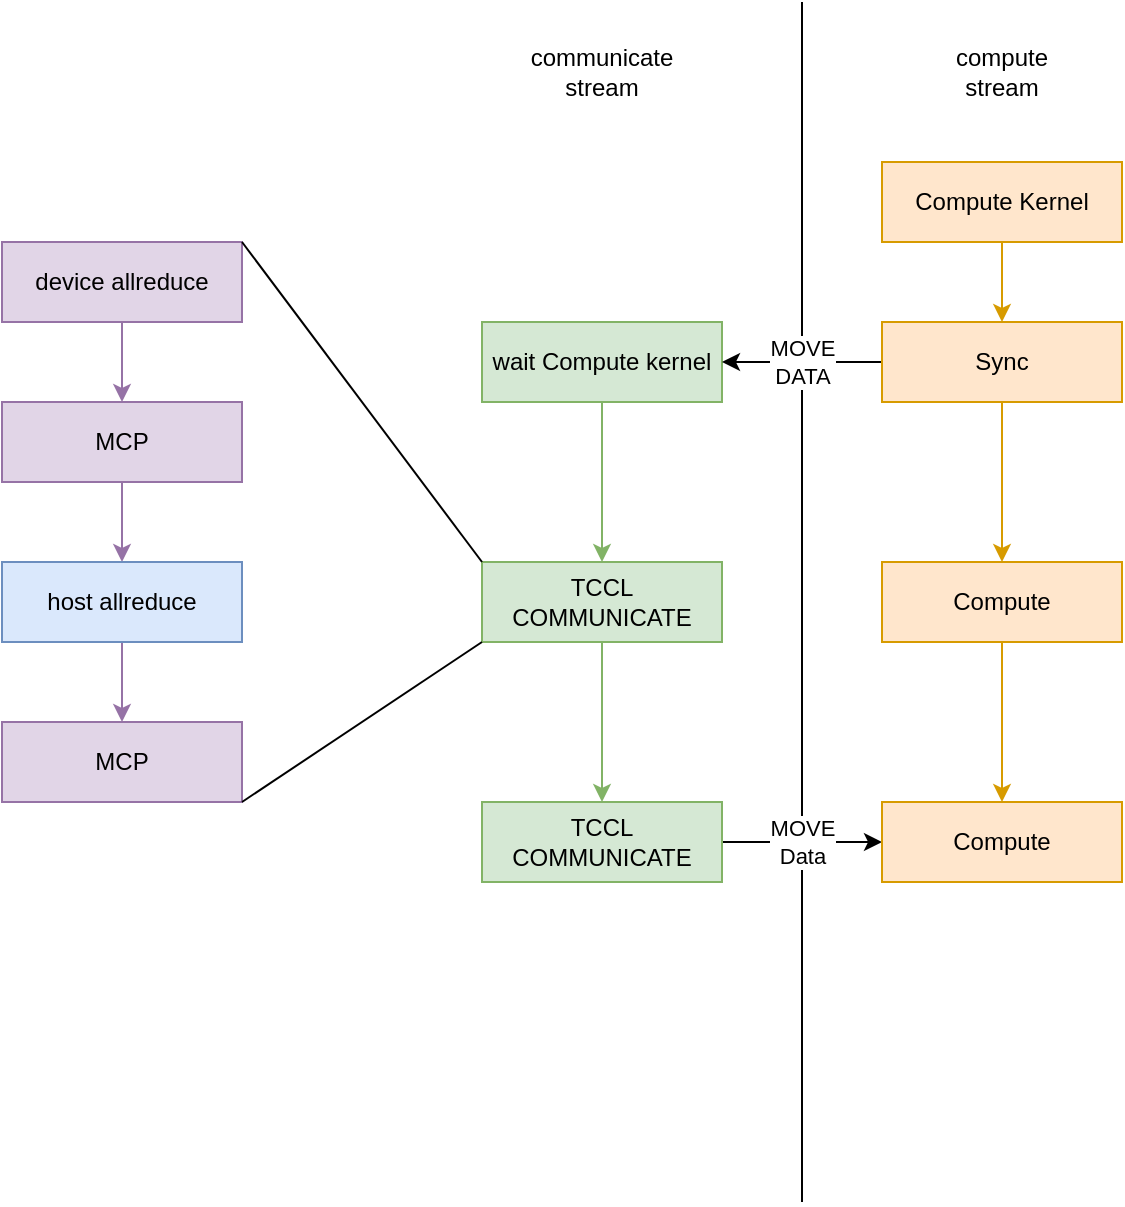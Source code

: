 <mxfile version="20.8.23" type="github">
  <diagram name="Page-1" id="YwuDbRjeBxF35pnP86EJ">
    <mxGraphModel dx="2074" dy="1099" grid="1" gridSize="10" guides="1" tooltips="1" connect="1" arrows="1" fold="1" page="1" pageScale="1" pageWidth="850" pageHeight="1100" math="0" shadow="0">
      <root>
        <mxCell id="0" />
        <mxCell id="1" parent="0" />
        <mxCell id="B7jQ71wYBV42BT_cYgb--6" value="" style="edgeStyle=orthogonalEdgeStyle;rounded=0;orthogonalLoop=1;jettySize=auto;html=1;fillColor=#d5e8d4;strokeColor=#82b366;" edge="1" parent="1" source="B7jQ71wYBV42BT_cYgb--1" target="B7jQ71wYBV42BT_cYgb--5">
          <mxGeometry relative="1" as="geometry" />
        </mxCell>
        <mxCell id="B7jQ71wYBV42BT_cYgb--1" value="wait Compute kernel" style="rounded=0;whiteSpace=wrap;html=1;fillColor=#d5e8d4;strokeColor=#82b366;" vertex="1" parent="1">
          <mxGeometry x="480" y="240" width="120" height="40" as="geometry" />
        </mxCell>
        <mxCell id="B7jQ71wYBV42BT_cYgb--9" value="" style="edgeStyle=orthogonalEdgeStyle;rounded=0;orthogonalLoop=1;jettySize=auto;html=1;fillColor=#ffe6cc;strokeColor=#d79b00;" edge="1" parent="1" source="B7jQ71wYBV42BT_cYgb--2" target="B7jQ71wYBV42BT_cYgb--4">
          <mxGeometry relative="1" as="geometry" />
        </mxCell>
        <mxCell id="B7jQ71wYBV42BT_cYgb--2" value="Compute Kernel" style="rounded=0;whiteSpace=wrap;html=1;fillColor=#ffe6cc;strokeColor=#d79b00;" vertex="1" parent="1">
          <mxGeometry x="680" y="160" width="120" height="40" as="geometry" />
        </mxCell>
        <mxCell id="B7jQ71wYBV42BT_cYgb--3" value="" style="endArrow=none;html=1;rounded=0;" edge="1" parent="1">
          <mxGeometry width="50" height="50" relative="1" as="geometry">
            <mxPoint x="640" y="680" as="sourcePoint" />
            <mxPoint x="640" y="80" as="targetPoint" />
          </mxGeometry>
        </mxCell>
        <mxCell id="B7jQ71wYBV42BT_cYgb--7" value="MOVE&lt;br&gt;DATA" style="edgeStyle=orthogonalEdgeStyle;rounded=0;orthogonalLoop=1;jettySize=auto;html=1;" edge="1" parent="1" source="B7jQ71wYBV42BT_cYgb--4" target="B7jQ71wYBV42BT_cYgb--1">
          <mxGeometry relative="1" as="geometry">
            <Array as="points">
              <mxPoint x="660" y="260" />
              <mxPoint x="660" y="260" />
            </Array>
          </mxGeometry>
        </mxCell>
        <mxCell id="B7jQ71wYBV42BT_cYgb--15" value="" style="edgeStyle=orthogonalEdgeStyle;rounded=0;orthogonalLoop=1;jettySize=auto;html=1;fillColor=#ffe6cc;strokeColor=#d79b00;" edge="1" parent="1" source="B7jQ71wYBV42BT_cYgb--4" target="B7jQ71wYBV42BT_cYgb--10">
          <mxGeometry relative="1" as="geometry" />
        </mxCell>
        <mxCell id="B7jQ71wYBV42BT_cYgb--4" value="Sync" style="rounded=0;whiteSpace=wrap;html=1;fillColor=#ffe6cc;strokeColor=#d79b00;" vertex="1" parent="1">
          <mxGeometry x="680" y="240" width="120" height="40" as="geometry" />
        </mxCell>
        <mxCell id="B7jQ71wYBV42BT_cYgb--14" value="" style="edgeStyle=orthogonalEdgeStyle;rounded=0;orthogonalLoop=1;jettySize=auto;html=1;fillColor=#d5e8d4;strokeColor=#82b366;" edge="1" parent="1" source="B7jQ71wYBV42BT_cYgb--5" target="B7jQ71wYBV42BT_cYgb--11">
          <mxGeometry relative="1" as="geometry" />
        </mxCell>
        <mxCell id="B7jQ71wYBV42BT_cYgb--5" value="TCCL COMMUNICATE" style="rounded=0;whiteSpace=wrap;html=1;fillColor=#d5e8d4;strokeColor=#82b366;" vertex="1" parent="1">
          <mxGeometry x="480" y="360" width="120" height="40" as="geometry" />
        </mxCell>
        <mxCell id="B7jQ71wYBV42BT_cYgb--16" value="" style="edgeStyle=orthogonalEdgeStyle;rounded=0;orthogonalLoop=1;jettySize=auto;html=1;fillColor=#ffe6cc;strokeColor=#d79b00;" edge="1" parent="1" source="B7jQ71wYBV42BT_cYgb--10" target="B7jQ71wYBV42BT_cYgb--12">
          <mxGeometry relative="1" as="geometry" />
        </mxCell>
        <mxCell id="B7jQ71wYBV42BT_cYgb--10" value="Compute" style="rounded=0;whiteSpace=wrap;html=1;fillColor=#ffe6cc;strokeColor=#d79b00;" vertex="1" parent="1">
          <mxGeometry x="680" y="360" width="120" height="40" as="geometry" />
        </mxCell>
        <mxCell id="B7jQ71wYBV42BT_cYgb--13" value="MOVE&lt;br&gt;Data" style="edgeStyle=orthogonalEdgeStyle;rounded=0;orthogonalLoop=1;jettySize=auto;html=1;" edge="1" parent="1" source="B7jQ71wYBV42BT_cYgb--11" target="B7jQ71wYBV42BT_cYgb--12">
          <mxGeometry relative="1" as="geometry" />
        </mxCell>
        <mxCell id="B7jQ71wYBV42BT_cYgb--11" value="TCCL COMMUNICATE" style="rounded=0;whiteSpace=wrap;html=1;fillColor=#d5e8d4;strokeColor=#82b366;" vertex="1" parent="1">
          <mxGeometry x="480" y="480" width="120" height="40" as="geometry" />
        </mxCell>
        <mxCell id="B7jQ71wYBV42BT_cYgb--12" value="Compute" style="rounded=0;whiteSpace=wrap;html=1;fillColor=#ffe6cc;strokeColor=#d79b00;" vertex="1" parent="1">
          <mxGeometry x="680" y="480" width="120" height="40" as="geometry" />
        </mxCell>
        <mxCell id="B7jQ71wYBV42BT_cYgb--17" value="communicate&lt;br&gt;stream" style="text;html=1;strokeColor=none;fillColor=none;align=center;verticalAlign=middle;whiteSpace=wrap;rounded=0;" vertex="1" parent="1">
          <mxGeometry x="510" y="100" width="60" height="30" as="geometry" />
        </mxCell>
        <mxCell id="B7jQ71wYBV42BT_cYgb--18" value="compute&lt;br&gt;stream" style="text;html=1;strokeColor=none;fillColor=none;align=center;verticalAlign=middle;whiteSpace=wrap;rounded=0;" vertex="1" parent="1">
          <mxGeometry x="710" y="100" width="60" height="30" as="geometry" />
        </mxCell>
        <mxCell id="B7jQ71wYBV42BT_cYgb--23" value="" style="edgeStyle=orthogonalEdgeStyle;rounded=0;orthogonalLoop=1;jettySize=auto;html=1;fillColor=#e1d5e7;strokeColor=#9673a6;" edge="1" parent="1" source="B7jQ71wYBV42BT_cYgb--19" target="B7jQ71wYBV42BT_cYgb--20">
          <mxGeometry relative="1" as="geometry" />
        </mxCell>
        <mxCell id="B7jQ71wYBV42BT_cYgb--19" value="device allreduce" style="rounded=0;whiteSpace=wrap;html=1;fillColor=#e1d5e7;strokeColor=#9673a6;" vertex="1" parent="1">
          <mxGeometry x="240" y="200" width="120" height="40" as="geometry" />
        </mxCell>
        <mxCell id="B7jQ71wYBV42BT_cYgb--24" value="" style="edgeStyle=orthogonalEdgeStyle;rounded=0;orthogonalLoop=1;jettySize=auto;html=1;fillColor=#e1d5e7;strokeColor=#9673a6;" edge="1" parent="1" source="B7jQ71wYBV42BT_cYgb--20" target="B7jQ71wYBV42BT_cYgb--21">
          <mxGeometry relative="1" as="geometry" />
        </mxCell>
        <mxCell id="B7jQ71wYBV42BT_cYgb--20" value="MCP" style="rounded=0;whiteSpace=wrap;html=1;fillColor=#e1d5e7;strokeColor=#9673a6;" vertex="1" parent="1">
          <mxGeometry x="240" y="280" width="120" height="40" as="geometry" />
        </mxCell>
        <mxCell id="B7jQ71wYBV42BT_cYgb--25" value="" style="edgeStyle=orthogonalEdgeStyle;rounded=0;orthogonalLoop=1;jettySize=auto;html=1;fillColor=#e1d5e7;strokeColor=#9673a6;" edge="1" parent="1" source="B7jQ71wYBV42BT_cYgb--21" target="B7jQ71wYBV42BT_cYgb--22">
          <mxGeometry relative="1" as="geometry" />
        </mxCell>
        <mxCell id="B7jQ71wYBV42BT_cYgb--21" value="host allreduce" style="rounded=0;whiteSpace=wrap;html=1;fillColor=#dae8fc;strokeColor=#6c8ebf;" vertex="1" parent="1">
          <mxGeometry x="240" y="360" width="120" height="40" as="geometry" />
        </mxCell>
        <mxCell id="B7jQ71wYBV42BT_cYgb--22" value="MCP" style="rounded=0;whiteSpace=wrap;html=1;fillColor=#e1d5e7;strokeColor=#9673a6;" vertex="1" parent="1">
          <mxGeometry x="240" y="440" width="120" height="40" as="geometry" />
        </mxCell>
        <mxCell id="B7jQ71wYBV42BT_cYgb--26" value="" style="endArrow=none;html=1;rounded=0;entryX=0;entryY=0;entryDx=0;entryDy=0;exitX=1;exitY=0;exitDx=0;exitDy=0;" edge="1" parent="1" source="B7jQ71wYBV42BT_cYgb--19" target="B7jQ71wYBV42BT_cYgb--5">
          <mxGeometry width="50" height="50" relative="1" as="geometry">
            <mxPoint x="450" y="570" as="sourcePoint" />
            <mxPoint x="500" y="520" as="targetPoint" />
          </mxGeometry>
        </mxCell>
        <mxCell id="B7jQ71wYBV42BT_cYgb--27" value="" style="endArrow=none;html=1;rounded=0;entryX=0;entryY=1;entryDx=0;entryDy=0;exitX=1;exitY=1;exitDx=0;exitDy=0;" edge="1" parent="1" source="B7jQ71wYBV42BT_cYgb--22" target="B7jQ71wYBV42BT_cYgb--5">
          <mxGeometry width="50" height="50" relative="1" as="geometry">
            <mxPoint x="370" y="210" as="sourcePoint" />
            <mxPoint x="490" y="370" as="targetPoint" />
          </mxGeometry>
        </mxCell>
      </root>
    </mxGraphModel>
  </diagram>
</mxfile>
